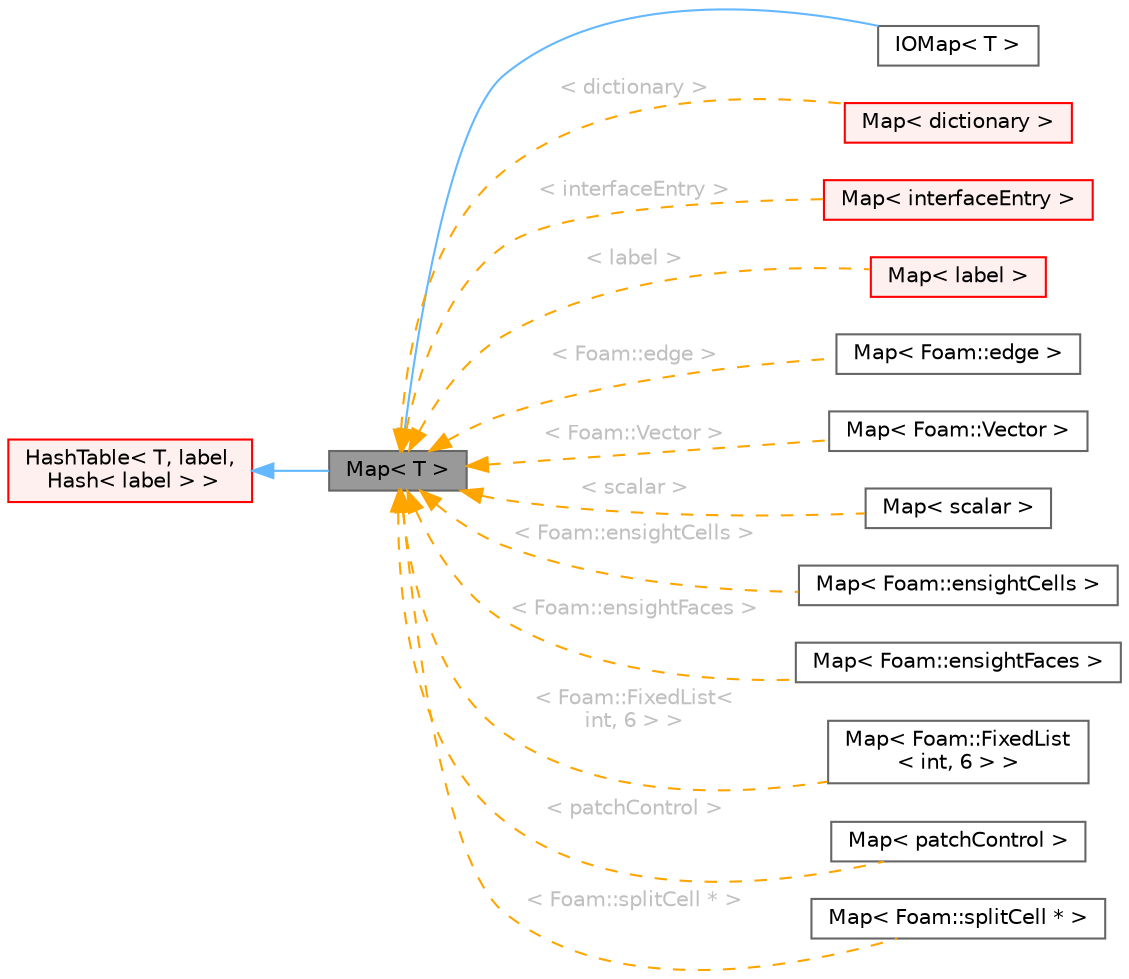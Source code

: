 digraph "Map&lt; T &gt;"
{
 // LATEX_PDF_SIZE
  bgcolor="transparent";
  edge [fontname=Helvetica,fontsize=10,labelfontname=Helvetica,labelfontsize=10];
  node [fontname=Helvetica,fontsize=10,shape=box,height=0.2,width=0.4];
  rankdir="LR";
  Node1 [id="Node000001",label="Map\< T \>",height=0.2,width=0.4,color="gray40", fillcolor="grey60", style="filled", fontcolor="black",tooltip="A HashTable to objects of type <T> with a label key."];
  Node2 -> Node1 [id="edge1_Node000001_Node000002",dir="back",color="steelblue1",style="solid",tooltip=" "];
  Node2 [id="Node000002",label="HashTable\< T, label,\l Hash\< label \> \>",height=0.2,width=0.4,color="red", fillcolor="#FFF0F0", style="filled",URL="$classFoam_1_1HashTable.html",tooltip=" "];
  Node1 -> Node5 [id="edge2_Node000001_Node000005",dir="back",color="steelblue1",style="solid",tooltip=" "];
  Node5 [id="Node000005",label="IOMap\< T \>",height=0.2,width=0.4,color="gray40", fillcolor="white", style="filled",URL="$classFoam_1_1IOMap.html",tooltip="A Map of objects of type <T> with automated input and output. Is a global object; i...."];
  Node1 -> Node6 [id="edge3_Node000001_Node000006",dir="back",color="orange",style="dashed",tooltip=" ",label=" \< dictionary \>",fontcolor="grey" ];
  Node6 [id="Node000006",label="Map\< dictionary \>",height=0.2,width=0.4,color="red", fillcolor="#FFF0F0", style="filled",URL="$classFoam_1_1Map.html",tooltip=" "];
  Node1 -> Node9 [id="edge4_Node000001_Node000009",dir="back",color="orange",style="dashed",tooltip=" ",label=" \< interfaceEntry \>",fontcolor="grey" ];
  Node9 [id="Node000009",label="Map\< interfaceEntry \>",height=0.2,width=0.4,color="red", fillcolor="#FFF0F0", style="filled",URL="$classFoam_1_1Map.html",tooltip=" "];
  Node1 -> Node11 [id="edge5_Node000001_Node000011",dir="back",color="orange",style="dashed",tooltip=" ",label=" \< label \>",fontcolor="grey" ];
  Node11 [id="Node000011",label="Map\< label \>",height=0.2,width=0.4,color="red", fillcolor="#FFF0F0", style="filled",URL="$classFoam_1_1Map.html",tooltip=" "];
  Node1 -> Node13 [id="edge6_Node000001_Node000013",dir="back",color="orange",style="dashed",tooltip=" ",label=" \< Foam::edge \>",fontcolor="grey" ];
  Node13 [id="Node000013",label="Map\< Foam::edge \>",height=0.2,width=0.4,color="gray40", fillcolor="white", style="filled",URL="$classFoam_1_1Map.html",tooltip=" "];
  Node1 -> Node14 [id="edge7_Node000001_Node000014",dir="back",color="orange",style="dashed",tooltip=" ",label=" \< Foam::Vector \>",fontcolor="grey" ];
  Node14 [id="Node000014",label="Map\< Foam::Vector \>",height=0.2,width=0.4,color="gray40", fillcolor="white", style="filled",URL="$classFoam_1_1Map.html",tooltip=" "];
  Node1 -> Node15 [id="edge8_Node000001_Node000015",dir="back",color="orange",style="dashed",tooltip=" ",label=" \< scalar \>",fontcolor="grey" ];
  Node15 [id="Node000015",label="Map\< scalar \>",height=0.2,width=0.4,color="gray40", fillcolor="white", style="filled",URL="$classFoam_1_1Map.html",tooltip=" "];
  Node1 -> Node16 [id="edge9_Node000001_Node000016",dir="back",color="orange",style="dashed",tooltip=" ",label=" \< Foam::ensightCells \>",fontcolor="grey" ];
  Node16 [id="Node000016",label="Map\< Foam::ensightCells \>",height=0.2,width=0.4,color="gray40", fillcolor="white", style="filled",URL="$classFoam_1_1Map.html",tooltip=" "];
  Node1 -> Node17 [id="edge10_Node000001_Node000017",dir="back",color="orange",style="dashed",tooltip=" ",label=" \< Foam::ensightFaces \>",fontcolor="grey" ];
  Node17 [id="Node000017",label="Map\< Foam::ensightFaces \>",height=0.2,width=0.4,color="gray40", fillcolor="white", style="filled",URL="$classFoam_1_1Map.html",tooltip=" "];
  Node1 -> Node18 [id="edge11_Node000001_Node000018",dir="back",color="orange",style="dashed",tooltip=" ",label=" \< Foam::FixedList\<\l int, 6 \> \>",fontcolor="grey" ];
  Node18 [id="Node000018",label="Map\< Foam::FixedList\l\< int, 6 \> \>",height=0.2,width=0.4,color="gray40", fillcolor="white", style="filled",URL="$classFoam_1_1Map.html",tooltip=" "];
  Node1 -> Node19 [id="edge12_Node000001_Node000019",dir="back",color="orange",style="dashed",tooltip=" ",label=" \< patchControl \>",fontcolor="grey" ];
  Node19 [id="Node000019",label="Map\< patchControl \>",height=0.2,width=0.4,color="gray40", fillcolor="white", style="filled",URL="$classFoam_1_1Map.html",tooltip=" "];
  Node1 -> Node20 [id="edge13_Node000001_Node000020",dir="back",color="orange",style="dashed",tooltip=" ",label=" \< Foam::splitCell * \>",fontcolor="grey" ];
  Node20 [id="Node000020",label="Map\< Foam::splitCell * \>",height=0.2,width=0.4,color="gray40", fillcolor="white", style="filled",URL="$classFoam_1_1Map.html",tooltip=" "];
}
